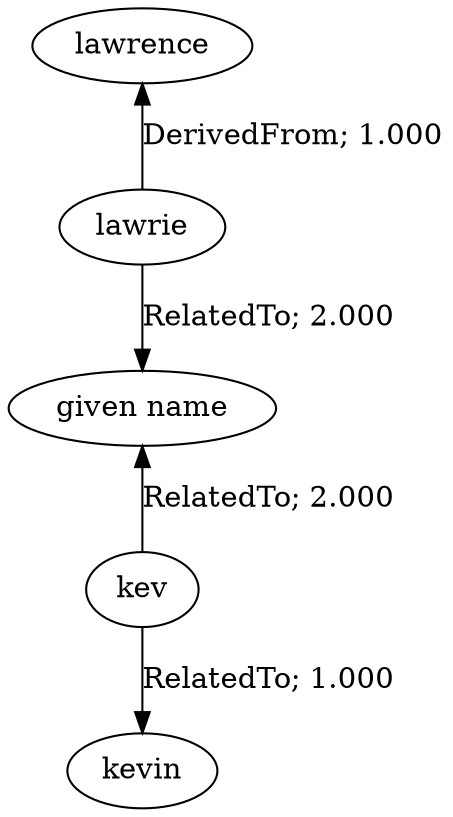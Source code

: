 // The path the concepts from "lawrence" to "kevin".Path Length: 4; Weight Sum: 6.0; Average Weight: 1.5
digraph "7_b---lawrence-kevin---PLen4_WSum6.000_WAvg1.500" {
	0 [label=lawrence]
	1 [label=lawrie]
	2 [label="given name"]
	3 [label=kev]
	4 [label=kevin]
	0 -> 1 [label="DerivedFrom; 1.000" dir=back weight=1.000]
	1 -> 2 [label="RelatedTo; 2.000" dir=forward weight=2.000]
	2 -> 3 [label="RelatedTo; 2.000" dir=back weight=2.000]
	3 -> 4 [label="RelatedTo; 1.000" dir=forward weight=1.000]
}
